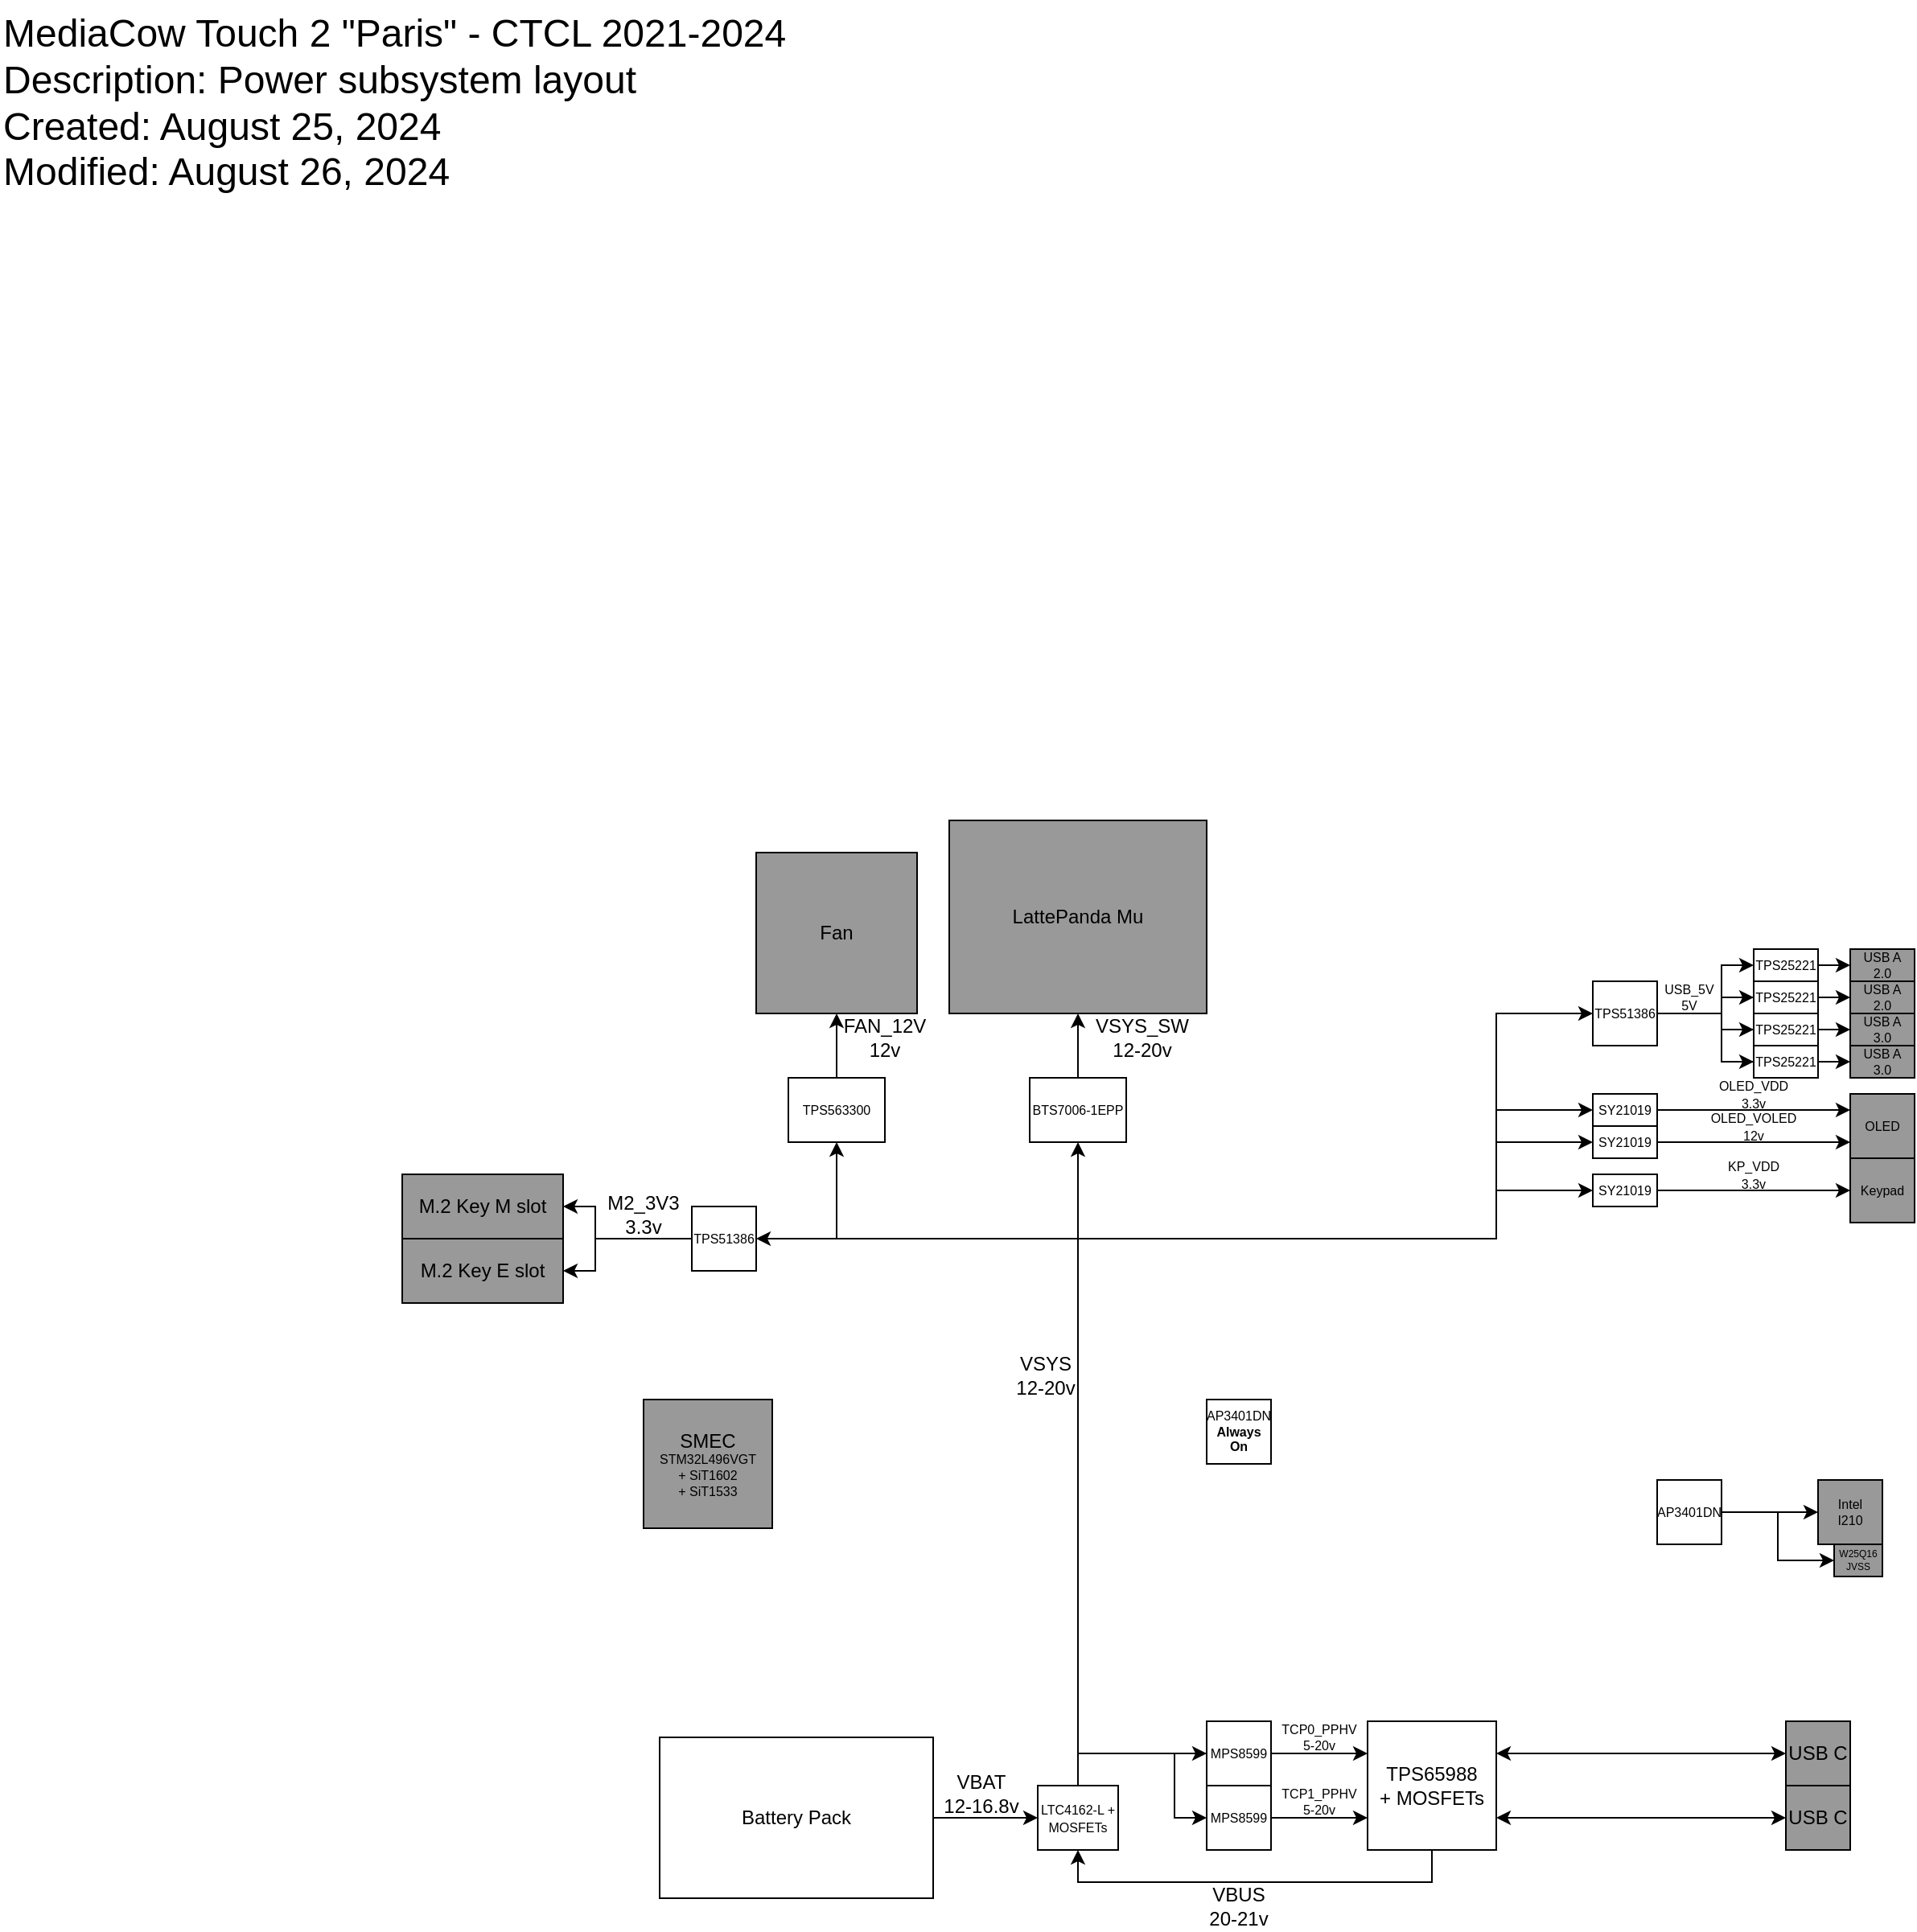 <mxfile version="24.7.5">
  <diagram name="Page-1" id="Gip8EVmhgsVVzwxMEOy4">
    <mxGraphModel dx="1247" dy="732" grid="1" gridSize="10" guides="1" tooltips="1" connect="1" arrows="1" fold="1" page="1" pageScale="1" pageWidth="3300" pageHeight="2339" math="0" shadow="0">
      <root>
        <mxCell id="0" />
        <mxCell id="1" parent="0" />
        <mxCell id="dldXP7hfsqRHYCWmdXZ0-34" style="edgeStyle=orthogonalEdgeStyle;rounded=0;orthogonalLoop=1;jettySize=auto;html=1;exitX=1;exitY=0.5;exitDx=0;exitDy=0;entryX=0;entryY=0.5;entryDx=0;entryDy=0;" edge="1" parent="1" source="rc3k4Lg6nsBuPKSFS65T-1" target="dldXP7hfsqRHYCWmdXZ0-32">
          <mxGeometry relative="1" as="geometry" />
        </mxCell>
        <mxCell id="rc3k4Lg6nsBuPKSFS65T-1" value="Battery Pack&lt;span style=&quot;color: rgba(0, 0, 0, 0); font-family: monospace; font-size: 0px; text-align: start; text-wrap: nowrap;&quot;&gt;%3CmxGraphModel%3E%3Croot%3E%3CmxCell%20id%3D%220%22%2F%3E%3CmxCell%20id%3D%221%22%20parent%3D%220%22%2F%3E%3CmxCell%20id%3D%222%22%20value%3D%22MediaCow%20Touch%202%20%26quot%3BParis%26quot%3B%20-%20CTCL%202021-2024%26lt%3Bbr%20style%3D%26quot%3Bfont-size%3A%2024px%3B%26quot%3B%26gt%3BDescription%3A%20Case%20physical%20layout%26lt%3Bbr%20style%3D%26quot%3Bfont-size%3A%2024px%3B%26quot%3B%26gt%3B%26lt%3Bdiv%20style%3D%26quot%3Bfont-size%3A%2024px%3B%26quot%3B%26gt%3BCreated%3A%20July%203%2C%202024%26lt%3B%2Fdiv%26gt%3B%26lt%3Bdiv%20style%3D%26quot%3Bfont-size%3A%2024px%3B%26quot%3B%26gt%3BModified%3A%20August%206%2C%202024%26lt%3B%2Fdiv%26gt%3B%22%20style%3D%22text%3Bhtml%3D1%3Balign%3Dleft%3BverticalAlign%3Dtop%3BwhiteSpace%3Dwrap%3Brounded%3D0%3BfontSize%3D24%3B%22%20vertex%3D%221%22%20parent%3D%221%22%3E%3CmxGeometry%20x%3D%2266.35%22%20y%3D%221070.86%22%20width%3D%22563.57%22%20height%3D%22133.86%22%20as%3D%22geometry%22%2F%3E%3C%2FmxCell%3E%3C%2Froot%3E%3C%2FmxGraphModel%3E&lt;/span&gt;" style="rounded=0;whiteSpace=wrap;html=1;" parent="1" vertex="1">
          <mxGeometry x="420" y="1090" width="170" height="100" as="geometry" />
        </mxCell>
        <mxCell id="K4e0NTNfeNRhpukzrk3Z-1" value="MediaCow Touch 2 &quot;Paris&quot; - CTCL 2021-2024&lt;br style=&quot;font-size: 24px;&quot;&gt;Description: Power subsystem layout&lt;br&gt;&lt;span style=&quot;background-color: initial;&quot;&gt;Created: August 25, 2024&lt;/span&gt;&lt;div style=&quot;font-size: 24px;&quot;&gt;Modified: August 26, 2024&lt;/div&gt;" style="text;html=1;align=left;verticalAlign=top;whiteSpace=wrap;rounded=0;fontSize=24;" parent="1" vertex="1">
          <mxGeometry x="10" y="10" width="563.57" height="133.86" as="geometry" />
        </mxCell>
        <mxCell id="K4e0NTNfeNRhpukzrk3Z-4" value="VBAT&lt;br&gt;12-16.8v" style="text;html=1;align=center;verticalAlign=middle;whiteSpace=wrap;rounded=0;" parent="1" vertex="1">
          <mxGeometry x="590" y="1110" width="60" height="30" as="geometry" />
        </mxCell>
        <mxCell id="dldXP7hfsqRHYCWmdXZ0-41" style="edgeStyle=orthogonalEdgeStyle;rounded=0;orthogonalLoop=1;jettySize=auto;html=1;exitX=0.5;exitY=1;exitDx=0;exitDy=0;entryX=0.5;entryY=1;entryDx=0;entryDy=0;" edge="1" parent="1" source="K4e0NTNfeNRhpukzrk3Z-5" target="dldXP7hfsqRHYCWmdXZ0-32">
          <mxGeometry relative="1" as="geometry" />
        </mxCell>
        <mxCell id="K4e0NTNfeNRhpukzrk3Z-5" value="TPS65988&lt;br&gt;+ MOSFETs" style="rounded=0;whiteSpace=wrap;html=1;" parent="1" vertex="1">
          <mxGeometry x="860" y="1080" width="80" height="80" as="geometry" />
        </mxCell>
        <mxCell id="K4e0NTNfeNRhpukzrk3Z-10" style="edgeStyle=orthogonalEdgeStyle;rounded=0;orthogonalLoop=1;jettySize=auto;html=1;exitX=0;exitY=0.5;exitDx=0;exitDy=0;entryX=1;entryY=0.75;entryDx=0;entryDy=0;startArrow=classic;startFill=1;" parent="1" source="K4e0NTNfeNRhpukzrk3Z-7" target="K4e0NTNfeNRhpukzrk3Z-5" edge="1">
          <mxGeometry relative="1" as="geometry" />
        </mxCell>
        <mxCell id="K4e0NTNfeNRhpukzrk3Z-7" value="USB C" style="rounded=0;whiteSpace=wrap;html=1;fillColor=#999999;" parent="1" vertex="1">
          <mxGeometry x="1120" y="1120" width="40" height="40" as="geometry" />
        </mxCell>
        <mxCell id="K4e0NTNfeNRhpukzrk3Z-9" style="edgeStyle=orthogonalEdgeStyle;rounded=0;orthogonalLoop=1;jettySize=auto;html=1;exitX=0;exitY=0.5;exitDx=0;exitDy=0;entryX=1;entryY=0.25;entryDx=0;entryDy=0;startArrow=classic;startFill=1;" parent="1" source="K4e0NTNfeNRhpukzrk3Z-8" target="K4e0NTNfeNRhpukzrk3Z-5" edge="1">
          <mxGeometry relative="1" as="geometry" />
        </mxCell>
        <mxCell id="K4e0NTNfeNRhpukzrk3Z-8" value="USB C" style="rounded=0;whiteSpace=wrap;html=1;fillColor=#999999;" parent="1" vertex="1">
          <mxGeometry x="1120" y="1080" width="40" height="40" as="geometry" />
        </mxCell>
        <mxCell id="K4e0NTNfeNRhpukzrk3Z-17" style="edgeStyle=orthogonalEdgeStyle;rounded=0;orthogonalLoop=1;jettySize=auto;html=1;exitX=1;exitY=0.5;exitDx=0;exitDy=0;entryX=0;entryY=0.75;entryDx=0;entryDy=0;" parent="1" source="K4e0NTNfeNRhpukzrk3Z-13" target="K4e0NTNfeNRhpukzrk3Z-5" edge="1">
          <mxGeometry relative="1" as="geometry" />
        </mxCell>
        <mxCell id="K4e0NTNfeNRhpukzrk3Z-13" value="MPS8599" style="rounded=0;whiteSpace=wrap;html=1;fontSize=8;" parent="1" vertex="1">
          <mxGeometry x="760" y="1120" width="40" height="40" as="geometry" />
        </mxCell>
        <mxCell id="K4e0NTNfeNRhpukzrk3Z-16" style="edgeStyle=orthogonalEdgeStyle;rounded=0;orthogonalLoop=1;jettySize=auto;html=1;exitX=1;exitY=0.5;exitDx=0;exitDy=0;entryX=0;entryY=0.25;entryDx=0;entryDy=0;" parent="1" source="K4e0NTNfeNRhpukzrk3Z-14" target="K4e0NTNfeNRhpukzrk3Z-5" edge="1">
          <mxGeometry relative="1" as="geometry" />
        </mxCell>
        <mxCell id="dldXP7hfsqRHYCWmdXZ0-23" style="edgeStyle=orthogonalEdgeStyle;rounded=0;orthogonalLoop=1;jettySize=auto;html=1;exitX=0;exitY=0.5;exitDx=0;exitDy=0;entryX=0;entryY=0.5;entryDx=0;entryDy=0;" edge="1" parent="1" source="K4e0NTNfeNRhpukzrk3Z-14" target="K4e0NTNfeNRhpukzrk3Z-13">
          <mxGeometry relative="1" as="geometry" />
        </mxCell>
        <mxCell id="K4e0NTNfeNRhpukzrk3Z-14" value="MPS8599" style="rounded=0;whiteSpace=wrap;html=1;fontSize=8;" parent="1" vertex="1">
          <mxGeometry x="760" y="1080" width="40" height="40" as="geometry" />
        </mxCell>
        <mxCell id="K4e0NTNfeNRhpukzrk3Z-20" value="&lt;font&gt;LattePanda Mu&lt;/font&gt;" style="rounded=0;whiteSpace=wrap;html=1;fontColor=#000000;fillColor=#999999;" parent="1" vertex="1">
          <mxGeometry x="600" y="520" width="160" height="120" as="geometry" />
        </mxCell>
        <mxCell id="K4e0NTNfeNRhpukzrk3Z-23" value="VBUS&lt;br&gt;20-21v" style="text;html=1;align=center;verticalAlign=middle;whiteSpace=wrap;rounded=0;" parent="1" vertex="1">
          <mxGeometry x="750" y="1180" width="60" height="30" as="geometry" />
        </mxCell>
        <mxCell id="K4e0NTNfeNRhpukzrk3Z-26" style="edgeStyle=orthogonalEdgeStyle;rounded=0;orthogonalLoop=1;jettySize=auto;html=1;exitX=0.5;exitY=0;exitDx=0;exitDy=0;entryX=0.5;entryY=1;entryDx=0;entryDy=0;" parent="1" source="K4e0NTNfeNRhpukzrk3Z-25" target="K4e0NTNfeNRhpukzrk3Z-20" edge="1">
          <mxGeometry relative="1" as="geometry" />
        </mxCell>
        <mxCell id="K4e0NTNfeNRhpukzrk3Z-25" value="BTS7006-1EPP" style="rounded=0;whiteSpace=wrap;html=1;fontSize=8;" parent="1" vertex="1">
          <mxGeometry x="650" y="680" width="60" height="40" as="geometry" />
        </mxCell>
        <mxCell id="K4e0NTNfeNRhpukzrk3Z-28" value="VSYS&lt;div&gt;12-20v&lt;/div&gt;" style="text;html=1;align=center;verticalAlign=middle;whiteSpace=wrap;rounded=0;" parent="1" vertex="1">
          <mxGeometry x="640" y="850" width="40" height="30" as="geometry" />
        </mxCell>
        <mxCell id="K4e0NTNfeNRhpukzrk3Z-29" value="&lt;font&gt;Fan&lt;/font&gt;" style="rounded=0;whiteSpace=wrap;html=1;fontColor=#000000;fillColor=#999999;" parent="1" vertex="1">
          <mxGeometry x="480" y="540" width="100" height="100" as="geometry" />
        </mxCell>
        <mxCell id="K4e0NTNfeNRhpukzrk3Z-35" style="edgeStyle=orthogonalEdgeStyle;rounded=0;orthogonalLoop=1;jettySize=auto;html=1;exitX=0.5;exitY=0;exitDx=0;exitDy=0;entryX=0.5;entryY=1;entryDx=0;entryDy=0;" parent="1" source="K4e0NTNfeNRhpukzrk3Z-31" target="K4e0NTNfeNRhpukzrk3Z-29" edge="1">
          <mxGeometry relative="1" as="geometry" />
        </mxCell>
        <mxCell id="K4e0NTNfeNRhpukzrk3Z-31" value="TPS563300" style="rounded=0;whiteSpace=wrap;html=1;fontSize=8;" parent="1" vertex="1">
          <mxGeometry x="500" y="680" width="60" height="40" as="geometry" />
        </mxCell>
        <mxCell id="K4e0NTNfeNRhpukzrk3Z-34" value="FAN_12V&lt;br&gt;12v" style="text;html=1;align=center;verticalAlign=middle;whiteSpace=wrap;rounded=0;" parent="1" vertex="1">
          <mxGeometry x="530" y="640" width="60" height="30" as="geometry" />
        </mxCell>
        <mxCell id="K4e0NTNfeNRhpukzrk3Z-36" value="VSYS_SW&lt;div&gt;12-20v&lt;/div&gt;" style="text;html=1;align=center;verticalAlign=middle;whiteSpace=wrap;rounded=0;" parent="1" vertex="1">
          <mxGeometry x="690" y="640" width="60" height="30" as="geometry" />
        </mxCell>
        <mxCell id="K4e0NTNfeNRhpukzrk3Z-39" value="USB A&lt;div style=&quot;font-size: 8px;&quot;&gt;2.0&lt;/div&gt;" style="rounded=0;whiteSpace=wrap;html=1;fontSize=8;fillColor=#999999;" parent="1" vertex="1">
          <mxGeometry x="1160" y="600" width="40" height="20" as="geometry" />
        </mxCell>
        <mxCell id="K4e0NTNfeNRhpukzrk3Z-40" value="USB A&lt;div style=&quot;font-size: 8px;&quot;&gt;2.0&lt;/div&gt;" style="rounded=0;whiteSpace=wrap;html=1;fontSize=8;fillColor=#999999;" parent="1" vertex="1">
          <mxGeometry x="1160" y="620" width="40" height="20" as="geometry" />
        </mxCell>
        <mxCell id="K4e0NTNfeNRhpukzrk3Z-41" value="USB A&lt;div style=&quot;font-size: 8px;&quot;&gt;3.0&lt;/div&gt;" style="rounded=0;whiteSpace=wrap;html=1;fontSize=8;fillColor=#999999;" parent="1" vertex="1">
          <mxGeometry x="1160" y="640" width="40" height="20" as="geometry" />
        </mxCell>
        <mxCell id="K4e0NTNfeNRhpukzrk3Z-42" value="USB A&lt;div style=&quot;font-size: 8px;&quot;&gt;3.0&lt;/div&gt;" style="rounded=0;whiteSpace=wrap;html=1;fontSize=8;fillColor=#999999;" parent="1" vertex="1">
          <mxGeometry x="1160" y="660" width="40" height="20" as="geometry" />
        </mxCell>
        <mxCell id="K4e0NTNfeNRhpukzrk3Z-51" style="edgeStyle=orthogonalEdgeStyle;rounded=0;orthogonalLoop=1;jettySize=auto;html=1;exitX=1;exitY=0.5;exitDx=0;exitDy=0;entryX=0;entryY=0.5;entryDx=0;entryDy=0;" parent="1" source="K4e0NTNfeNRhpukzrk3Z-44" target="K4e0NTNfeNRhpukzrk3Z-42" edge="1">
          <mxGeometry relative="1" as="geometry" />
        </mxCell>
        <mxCell id="dldXP7hfsqRHYCWmdXZ0-8" style="edgeStyle=orthogonalEdgeStyle;rounded=0;orthogonalLoop=1;jettySize=auto;html=1;exitX=0;exitY=0.5;exitDx=0;exitDy=0;entryX=0;entryY=0.5;entryDx=0;entryDy=0;" edge="1" parent="1" source="K4e0NTNfeNRhpukzrk3Z-44" target="K4e0NTNfeNRhpukzrk3Z-45">
          <mxGeometry relative="1" as="geometry">
            <Array as="points">
              <mxPoint x="1080" y="670" />
              <mxPoint x="1080" y="650" />
            </Array>
          </mxGeometry>
        </mxCell>
        <mxCell id="K4e0NTNfeNRhpukzrk3Z-44" value="TPS25221" style="rounded=0;whiteSpace=wrap;html=1;fontSize=8;" parent="1" vertex="1">
          <mxGeometry x="1100" y="660" width="40" height="20" as="geometry" />
        </mxCell>
        <mxCell id="K4e0NTNfeNRhpukzrk3Z-50" style="edgeStyle=orthogonalEdgeStyle;rounded=0;orthogonalLoop=1;jettySize=auto;html=1;exitX=1;exitY=0.5;exitDx=0;exitDy=0;entryX=0;entryY=0.5;entryDx=0;entryDy=0;" parent="1" source="K4e0NTNfeNRhpukzrk3Z-45" target="K4e0NTNfeNRhpukzrk3Z-41" edge="1">
          <mxGeometry relative="1" as="geometry" />
        </mxCell>
        <mxCell id="dldXP7hfsqRHYCWmdXZ0-9" style="edgeStyle=orthogonalEdgeStyle;rounded=0;orthogonalLoop=1;jettySize=auto;html=1;exitX=0;exitY=0.5;exitDx=0;exitDy=0;entryX=0;entryY=0.5;entryDx=0;entryDy=0;" edge="1" parent="1" source="K4e0NTNfeNRhpukzrk3Z-45" target="K4e0NTNfeNRhpukzrk3Z-46">
          <mxGeometry relative="1" as="geometry">
            <Array as="points">
              <mxPoint x="1080" y="650" />
              <mxPoint x="1080" y="630" />
            </Array>
          </mxGeometry>
        </mxCell>
        <mxCell id="K4e0NTNfeNRhpukzrk3Z-45" value="TPS25221" style="rounded=0;whiteSpace=wrap;html=1;fontSize=8;" parent="1" vertex="1">
          <mxGeometry x="1100" y="640" width="40" height="20" as="geometry" />
        </mxCell>
        <mxCell id="K4e0NTNfeNRhpukzrk3Z-49" style="edgeStyle=orthogonalEdgeStyle;rounded=0;orthogonalLoop=1;jettySize=auto;html=1;exitX=1;exitY=0.5;exitDx=0;exitDy=0;entryX=0;entryY=0.5;entryDx=0;entryDy=0;" parent="1" source="K4e0NTNfeNRhpukzrk3Z-46" target="K4e0NTNfeNRhpukzrk3Z-40" edge="1">
          <mxGeometry relative="1" as="geometry" />
        </mxCell>
        <mxCell id="dldXP7hfsqRHYCWmdXZ0-10" style="edgeStyle=orthogonalEdgeStyle;rounded=0;orthogonalLoop=1;jettySize=auto;html=1;exitX=0;exitY=0.5;exitDx=0;exitDy=0;entryX=0;entryY=0.5;entryDx=0;entryDy=0;" edge="1" parent="1" source="K4e0NTNfeNRhpukzrk3Z-46" target="K4e0NTNfeNRhpukzrk3Z-47">
          <mxGeometry relative="1" as="geometry">
            <Array as="points">
              <mxPoint x="1080" y="630" />
              <mxPoint x="1080" y="610" />
            </Array>
          </mxGeometry>
        </mxCell>
        <mxCell id="K4e0NTNfeNRhpukzrk3Z-46" value="TPS25221" style="rounded=0;whiteSpace=wrap;html=1;fontSize=8;" parent="1" vertex="1">
          <mxGeometry x="1100" y="620" width="40" height="20" as="geometry" />
        </mxCell>
        <mxCell id="K4e0NTNfeNRhpukzrk3Z-48" style="edgeStyle=orthogonalEdgeStyle;rounded=0;orthogonalLoop=1;jettySize=auto;html=1;exitX=1;exitY=0.5;exitDx=0;exitDy=0;entryX=0;entryY=0.5;entryDx=0;entryDy=0;" parent="1" source="K4e0NTNfeNRhpukzrk3Z-47" target="K4e0NTNfeNRhpukzrk3Z-39" edge="1">
          <mxGeometry relative="1" as="geometry" />
        </mxCell>
        <mxCell id="K4e0NTNfeNRhpukzrk3Z-47" value="TPS25221" style="rounded=0;whiteSpace=wrap;html=1;fontSize=8;" parent="1" vertex="1">
          <mxGeometry x="1100" y="600" width="40" height="20" as="geometry" />
        </mxCell>
        <mxCell id="dldXP7hfsqRHYCWmdXZ0-7" style="edgeStyle=orthogonalEdgeStyle;rounded=0;orthogonalLoop=1;jettySize=auto;html=1;exitX=1;exitY=0.5;exitDx=0;exitDy=0;entryX=0;entryY=0.5;entryDx=0;entryDy=0;" edge="1" parent="1" source="dldXP7hfsqRHYCWmdXZ0-1" target="K4e0NTNfeNRhpukzrk3Z-44">
          <mxGeometry relative="1" as="geometry">
            <Array as="points">
              <mxPoint x="1080" y="640" />
              <mxPoint x="1080" y="670" />
            </Array>
          </mxGeometry>
        </mxCell>
        <mxCell id="dldXP7hfsqRHYCWmdXZ0-1" value="TPS51386" style="rounded=0;whiteSpace=wrap;html=1;fontSize=8;" vertex="1" parent="1">
          <mxGeometry x="1000" y="620" width="40" height="40" as="geometry" />
        </mxCell>
        <mxCell id="dldXP7hfsqRHYCWmdXZ0-14" value="TCP0_PPHV&lt;div style=&quot;font-size: 8px;&quot;&gt;5-20v&lt;/div&gt;" style="text;html=1;align=center;verticalAlign=middle;whiteSpace=wrap;rounded=0;fontSize=8;" vertex="1" parent="1">
          <mxGeometry x="800" y="1080" width="60" height="20" as="geometry" />
        </mxCell>
        <mxCell id="dldXP7hfsqRHYCWmdXZ0-15" value="&lt;div style=&quot;font-size: 8px;&quot;&gt;TCP1_PPHV&lt;br&gt;5-20v&lt;/div&gt;" style="text;html=1;align=center;verticalAlign=middle;whiteSpace=wrap;rounded=0;fontSize=8;" vertex="1" parent="1">
          <mxGeometry x="800" y="1120" width="60" height="20" as="geometry" />
        </mxCell>
        <mxCell id="dldXP7hfsqRHYCWmdXZ0-16" value="USB_5V&lt;br style=&quot;font-size: 8px;&quot;&gt;5V" style="text;html=1;align=center;verticalAlign=middle;whiteSpace=wrap;rounded=0;fontSize=8;" vertex="1" parent="1">
          <mxGeometry x="1040" y="620" width="40" height="20" as="geometry" />
        </mxCell>
        <mxCell id="dldXP7hfsqRHYCWmdXZ0-30" style="edgeStyle=orthogonalEdgeStyle;rounded=0;orthogonalLoop=1;jettySize=auto;html=1;exitX=0;exitY=0.5;exitDx=0;exitDy=0;entryX=1;entryY=0.5;entryDx=0;entryDy=0;" edge="1" parent="1" source="dldXP7hfsqRHYCWmdXZ0-25" target="dldXP7hfsqRHYCWmdXZ0-28">
          <mxGeometry relative="1" as="geometry">
            <Array as="points">
              <mxPoint x="380" y="780" />
              <mxPoint x="380" y="760" />
            </Array>
          </mxGeometry>
        </mxCell>
        <mxCell id="dldXP7hfsqRHYCWmdXZ0-31" style="edgeStyle=orthogonalEdgeStyle;rounded=0;orthogonalLoop=1;jettySize=auto;html=1;exitX=0;exitY=0.5;exitDx=0;exitDy=0;entryX=1;entryY=0.5;entryDx=0;entryDy=0;" edge="1" parent="1" source="dldXP7hfsqRHYCWmdXZ0-25" target="dldXP7hfsqRHYCWmdXZ0-29">
          <mxGeometry relative="1" as="geometry">
            <Array as="points">
              <mxPoint x="380" y="780" />
              <mxPoint x="380" y="800" />
            </Array>
          </mxGeometry>
        </mxCell>
        <mxCell id="dldXP7hfsqRHYCWmdXZ0-25" value="TPS51386" style="rounded=0;whiteSpace=wrap;html=1;fontSize=8;" vertex="1" parent="1">
          <mxGeometry x="440" y="760" width="40" height="40" as="geometry" />
        </mxCell>
        <mxCell id="dldXP7hfsqRHYCWmdXZ0-28" value="&lt;font&gt;M.2 Key M slot&lt;/font&gt;" style="rounded=0;whiteSpace=wrap;html=1;fontColor=#000000;fillColor=#999999;" vertex="1" parent="1">
          <mxGeometry x="260" y="740" width="100" height="40" as="geometry" />
        </mxCell>
        <mxCell id="dldXP7hfsqRHYCWmdXZ0-29" value="&lt;font&gt;M.2 Key E slot&lt;/font&gt;" style="rounded=0;whiteSpace=wrap;html=1;fontColor=#000000;fillColor=#999999;" vertex="1" parent="1">
          <mxGeometry x="260" y="780" width="100" height="40" as="geometry" />
        </mxCell>
        <mxCell id="dldXP7hfsqRHYCWmdXZ0-35" style="edgeStyle=orthogonalEdgeStyle;rounded=0;orthogonalLoop=1;jettySize=auto;html=1;exitX=0.5;exitY=0;exitDx=0;exitDy=0;entryX=0;entryY=0.5;entryDx=0;entryDy=0;" edge="1" parent="1" source="dldXP7hfsqRHYCWmdXZ0-32" target="K4e0NTNfeNRhpukzrk3Z-14">
          <mxGeometry relative="1" as="geometry" />
        </mxCell>
        <mxCell id="dldXP7hfsqRHYCWmdXZ0-36" style="edgeStyle=orthogonalEdgeStyle;rounded=0;orthogonalLoop=1;jettySize=auto;html=1;exitX=0.5;exitY=0;exitDx=0;exitDy=0;" edge="1" parent="1" source="dldXP7hfsqRHYCWmdXZ0-32" target="K4e0NTNfeNRhpukzrk3Z-25">
          <mxGeometry relative="1" as="geometry" />
        </mxCell>
        <mxCell id="dldXP7hfsqRHYCWmdXZ0-38" style="edgeStyle=orthogonalEdgeStyle;rounded=0;orthogonalLoop=1;jettySize=auto;html=1;exitX=0.5;exitY=0;exitDx=0;exitDy=0;entryX=0.5;entryY=1;entryDx=0;entryDy=0;" edge="1" parent="1" source="dldXP7hfsqRHYCWmdXZ0-32" target="K4e0NTNfeNRhpukzrk3Z-31">
          <mxGeometry relative="1" as="geometry">
            <Array as="points">
              <mxPoint x="680" y="780" />
              <mxPoint x="530" y="780" />
            </Array>
          </mxGeometry>
        </mxCell>
        <mxCell id="dldXP7hfsqRHYCWmdXZ0-39" style="edgeStyle=orthogonalEdgeStyle;rounded=0;orthogonalLoop=1;jettySize=auto;html=1;exitX=0.5;exitY=0;exitDx=0;exitDy=0;entryX=1;entryY=0.5;entryDx=0;entryDy=0;" edge="1" parent="1" source="dldXP7hfsqRHYCWmdXZ0-32" target="dldXP7hfsqRHYCWmdXZ0-25">
          <mxGeometry relative="1" as="geometry" />
        </mxCell>
        <mxCell id="dldXP7hfsqRHYCWmdXZ0-40" style="edgeStyle=orthogonalEdgeStyle;rounded=0;orthogonalLoop=1;jettySize=auto;html=1;exitX=0.5;exitY=0;exitDx=0;exitDy=0;entryX=0;entryY=0.5;entryDx=0;entryDy=0;" edge="1" parent="1" source="dldXP7hfsqRHYCWmdXZ0-32" target="dldXP7hfsqRHYCWmdXZ0-1">
          <mxGeometry relative="1" as="geometry">
            <Array as="points">
              <mxPoint x="680" y="780" />
              <mxPoint x="940" y="780" />
              <mxPoint x="940" y="640" />
            </Array>
          </mxGeometry>
        </mxCell>
        <mxCell id="dldXP7hfsqRHYCWmdXZ0-73" style="edgeStyle=orthogonalEdgeStyle;rounded=0;orthogonalLoop=1;jettySize=auto;html=1;exitX=0.5;exitY=0;exitDx=0;exitDy=0;entryX=0;entryY=0.5;entryDx=0;entryDy=0;" edge="1" parent="1" source="dldXP7hfsqRHYCWmdXZ0-32" target="dldXP7hfsqRHYCWmdXZ0-61">
          <mxGeometry relative="1" as="geometry">
            <Array as="points">
              <mxPoint x="680" y="780" />
              <mxPoint x="940" y="780" />
              <mxPoint x="940" y="750" />
            </Array>
          </mxGeometry>
        </mxCell>
        <mxCell id="dldXP7hfsqRHYCWmdXZ0-74" style="edgeStyle=orthogonalEdgeStyle;rounded=0;orthogonalLoop=1;jettySize=auto;html=1;exitX=0.5;exitY=0;exitDx=0;exitDy=0;entryX=0;entryY=0.5;entryDx=0;entryDy=0;" edge="1" parent="1" source="dldXP7hfsqRHYCWmdXZ0-32" target="dldXP7hfsqRHYCWmdXZ0-60">
          <mxGeometry relative="1" as="geometry">
            <Array as="points">
              <mxPoint x="680" y="780" />
              <mxPoint x="940" y="780" />
              <mxPoint x="940" y="720" />
            </Array>
          </mxGeometry>
        </mxCell>
        <mxCell id="dldXP7hfsqRHYCWmdXZ0-75" style="edgeStyle=orthogonalEdgeStyle;rounded=0;orthogonalLoop=1;jettySize=auto;html=1;exitX=0.5;exitY=0;exitDx=0;exitDy=0;entryX=0;entryY=0.5;entryDx=0;entryDy=0;" edge="1" parent="1" source="dldXP7hfsqRHYCWmdXZ0-32" target="dldXP7hfsqRHYCWmdXZ0-57">
          <mxGeometry relative="1" as="geometry">
            <Array as="points">
              <mxPoint x="680" y="780" />
              <mxPoint x="940" y="780" />
              <mxPoint x="940" y="700" />
            </Array>
          </mxGeometry>
        </mxCell>
        <mxCell id="dldXP7hfsqRHYCWmdXZ0-32" value="&lt;p style=&quot;line-height: 80%;&quot;&gt;&lt;span style=&quot;font-size: 8px;&quot;&gt;LTC4162-L + MOSFETs&lt;/span&gt;&lt;/p&gt;" style="rounded=0;whiteSpace=wrap;html=1;" vertex="1" parent="1">
          <mxGeometry x="655" y="1120" width="50" height="40" as="geometry" />
        </mxCell>
        <mxCell id="dldXP7hfsqRHYCWmdXZ0-49" style="edgeStyle=orthogonalEdgeStyle;rounded=0;orthogonalLoop=1;jettySize=auto;html=1;exitX=1;exitY=0.5;exitDx=0;exitDy=0;entryX=0;entryY=0.5;entryDx=0;entryDy=0;" edge="1" parent="1" source="dldXP7hfsqRHYCWmdXZ0-43" target="dldXP7hfsqRHYCWmdXZ0-48">
          <mxGeometry relative="1" as="geometry" />
        </mxCell>
        <mxCell id="dldXP7hfsqRHYCWmdXZ0-78" style="edgeStyle=orthogonalEdgeStyle;rounded=0;orthogonalLoop=1;jettySize=auto;html=1;exitX=1;exitY=0.5;exitDx=0;exitDy=0;entryX=0;entryY=0.5;entryDx=0;entryDy=0;" edge="1" parent="1" source="dldXP7hfsqRHYCWmdXZ0-43" target="dldXP7hfsqRHYCWmdXZ0-77">
          <mxGeometry relative="1" as="geometry" />
        </mxCell>
        <mxCell id="dldXP7hfsqRHYCWmdXZ0-43" value="AP3401DN" style="rounded=0;whiteSpace=wrap;html=1;fontSize=8;" vertex="1" parent="1">
          <mxGeometry x="1040" y="930" width="40" height="40" as="geometry" />
        </mxCell>
        <mxCell id="dldXP7hfsqRHYCWmdXZ0-48" value="Intel&lt;br&gt;I210" style="rounded=0;whiteSpace=wrap;html=1;fontSize=8;fillColor=#999999;" vertex="1" parent="1">
          <mxGeometry x="1140" y="930" width="40" height="40" as="geometry" />
        </mxCell>
        <mxCell id="dldXP7hfsqRHYCWmdXZ0-50" value="AP3401DN&lt;br&gt;&lt;b&gt;Always&lt;/b&gt;&lt;div&gt;&lt;b&gt;On&lt;/b&gt;&lt;/div&gt;" style="rounded=0;whiteSpace=wrap;html=1;fontSize=8;" vertex="1" parent="1">
          <mxGeometry x="760" y="880" width="40" height="40" as="geometry" />
        </mxCell>
        <mxCell id="dldXP7hfsqRHYCWmdXZ0-51" value="&lt;font style=&quot;font-size: 12px;&quot;&gt;SMEC&lt;/font&gt;&lt;br style=&quot;font-size: 8px;&quot;&gt;STM32L496VGT &lt;br&gt;+ SiT1602&lt;br&gt;+ SiT1533" style="rounded=0;whiteSpace=wrap;html=1;fontSize=8;fillColor=#999999;" vertex="1" parent="1">
          <mxGeometry x="410" y="880" width="80" height="80" as="geometry" />
        </mxCell>
        <mxCell id="dldXP7hfsqRHYCWmdXZ0-54" value="OLED" style="rounded=0;whiteSpace=wrap;html=1;fontSize=8;fillColor=#999999;" vertex="1" parent="1">
          <mxGeometry x="1160" y="690" width="40" height="40" as="geometry" />
        </mxCell>
        <mxCell id="dldXP7hfsqRHYCWmdXZ0-55" value="M2_3V3&lt;br&gt;3.3v" style="text;html=1;align=center;verticalAlign=middle;whiteSpace=wrap;rounded=0;" vertex="1" parent="1">
          <mxGeometry x="380" y="750" width="60" height="30" as="geometry" />
        </mxCell>
        <mxCell id="dldXP7hfsqRHYCWmdXZ0-63" style="edgeStyle=orthogonalEdgeStyle;rounded=0;orthogonalLoop=1;jettySize=auto;html=1;exitX=1;exitY=0.5;exitDx=0;exitDy=0;entryX=0;entryY=0.25;entryDx=0;entryDy=0;" edge="1" parent="1" source="dldXP7hfsqRHYCWmdXZ0-57" target="dldXP7hfsqRHYCWmdXZ0-54">
          <mxGeometry relative="1" as="geometry" />
        </mxCell>
        <mxCell id="dldXP7hfsqRHYCWmdXZ0-57" value="SY21019" style="rounded=0;whiteSpace=wrap;html=1;fontSize=8;" vertex="1" parent="1">
          <mxGeometry x="1000" y="690" width="40" height="20" as="geometry" />
        </mxCell>
        <mxCell id="dldXP7hfsqRHYCWmdXZ0-59" value="Keypad" style="rounded=0;whiteSpace=wrap;html=1;fontSize=8;fillColor=#999999;" vertex="1" parent="1">
          <mxGeometry x="1160" y="730" width="40" height="40" as="geometry" />
        </mxCell>
        <mxCell id="dldXP7hfsqRHYCWmdXZ0-62" style="edgeStyle=orthogonalEdgeStyle;rounded=0;orthogonalLoop=1;jettySize=auto;html=1;exitX=1;exitY=0.5;exitDx=0;exitDy=0;entryX=0;entryY=0.75;entryDx=0;entryDy=0;" edge="1" parent="1" source="dldXP7hfsqRHYCWmdXZ0-60" target="dldXP7hfsqRHYCWmdXZ0-54">
          <mxGeometry relative="1" as="geometry" />
        </mxCell>
        <mxCell id="dldXP7hfsqRHYCWmdXZ0-60" value="SY21019" style="rounded=0;whiteSpace=wrap;html=1;fontSize=8;" vertex="1" parent="1">
          <mxGeometry x="1000" y="710" width="40" height="20" as="geometry" />
        </mxCell>
        <mxCell id="dldXP7hfsqRHYCWmdXZ0-72" style="edgeStyle=orthogonalEdgeStyle;rounded=0;orthogonalLoop=1;jettySize=auto;html=1;exitX=1;exitY=0.5;exitDx=0;exitDy=0;entryX=0;entryY=0.5;entryDx=0;entryDy=0;" edge="1" parent="1" source="dldXP7hfsqRHYCWmdXZ0-61" target="dldXP7hfsqRHYCWmdXZ0-59">
          <mxGeometry relative="1" as="geometry" />
        </mxCell>
        <mxCell id="dldXP7hfsqRHYCWmdXZ0-61" value="SY21019" style="rounded=0;whiteSpace=wrap;html=1;fontSize=8;" vertex="1" parent="1">
          <mxGeometry x="1000" y="740" width="40" height="20" as="geometry" />
        </mxCell>
        <mxCell id="dldXP7hfsqRHYCWmdXZ0-68" value="&lt;p style=&quot;line-height: 70%;&quot;&gt;&lt;span style=&quot;font-size: 8px;&quot;&gt;OLED_VOLED&lt;/span&gt;&lt;br style=&quot;padding: 0px; margin: 0px; font-size: 8px;&quot;&gt;&lt;span style=&quot;font-size: 8px;&quot;&gt;12v&lt;/span&gt;&lt;/p&gt;" style="text;html=1;align=center;verticalAlign=middle;whiteSpace=wrap;rounded=0;" vertex="1" parent="1">
          <mxGeometry x="1070" y="700" width="60" height="20" as="geometry" />
        </mxCell>
        <mxCell id="dldXP7hfsqRHYCWmdXZ0-69" value="&lt;p style=&quot;line-height: 70%;&quot;&gt;&lt;span style=&quot;font-size: 8px;&quot;&gt;OLED_VDD&lt;/span&gt;&lt;br style=&quot;padding: 0px; margin: 0px; font-size: 8px;&quot;&gt;&lt;span style=&quot;font-size: 8px;&quot;&gt;3.3v&lt;/span&gt;&lt;/p&gt;" style="text;html=1;align=center;verticalAlign=middle;whiteSpace=wrap;rounded=0;" vertex="1" parent="1">
          <mxGeometry x="1070" y="680" width="60" height="20" as="geometry" />
        </mxCell>
        <mxCell id="dldXP7hfsqRHYCWmdXZ0-71" value="&lt;p style=&quot;line-height: 70%;&quot;&gt;&lt;span style=&quot;font-size: 8px;&quot;&gt;KP_VDD&lt;/span&gt;&lt;br style=&quot;padding: 0px; margin: 0px; font-size: 8px;&quot;&gt;&lt;span style=&quot;font-size: 8px;&quot;&gt;3.3v&lt;/span&gt;&lt;/p&gt;" style="text;html=1;align=center;verticalAlign=middle;whiteSpace=wrap;rounded=0;" vertex="1" parent="1">
          <mxGeometry x="1070" y="730" width="60" height="20" as="geometry" />
        </mxCell>
        <mxCell id="dldXP7hfsqRHYCWmdXZ0-77" value="W25Q16&lt;br&gt;JVSS" style="rounded=0;whiteSpace=wrap;html=1;fontSize=6;fillColor=#999999;" vertex="1" parent="1">
          <mxGeometry x="1150" y="970" width="30" height="20" as="geometry" />
        </mxCell>
      </root>
    </mxGraphModel>
  </diagram>
</mxfile>
